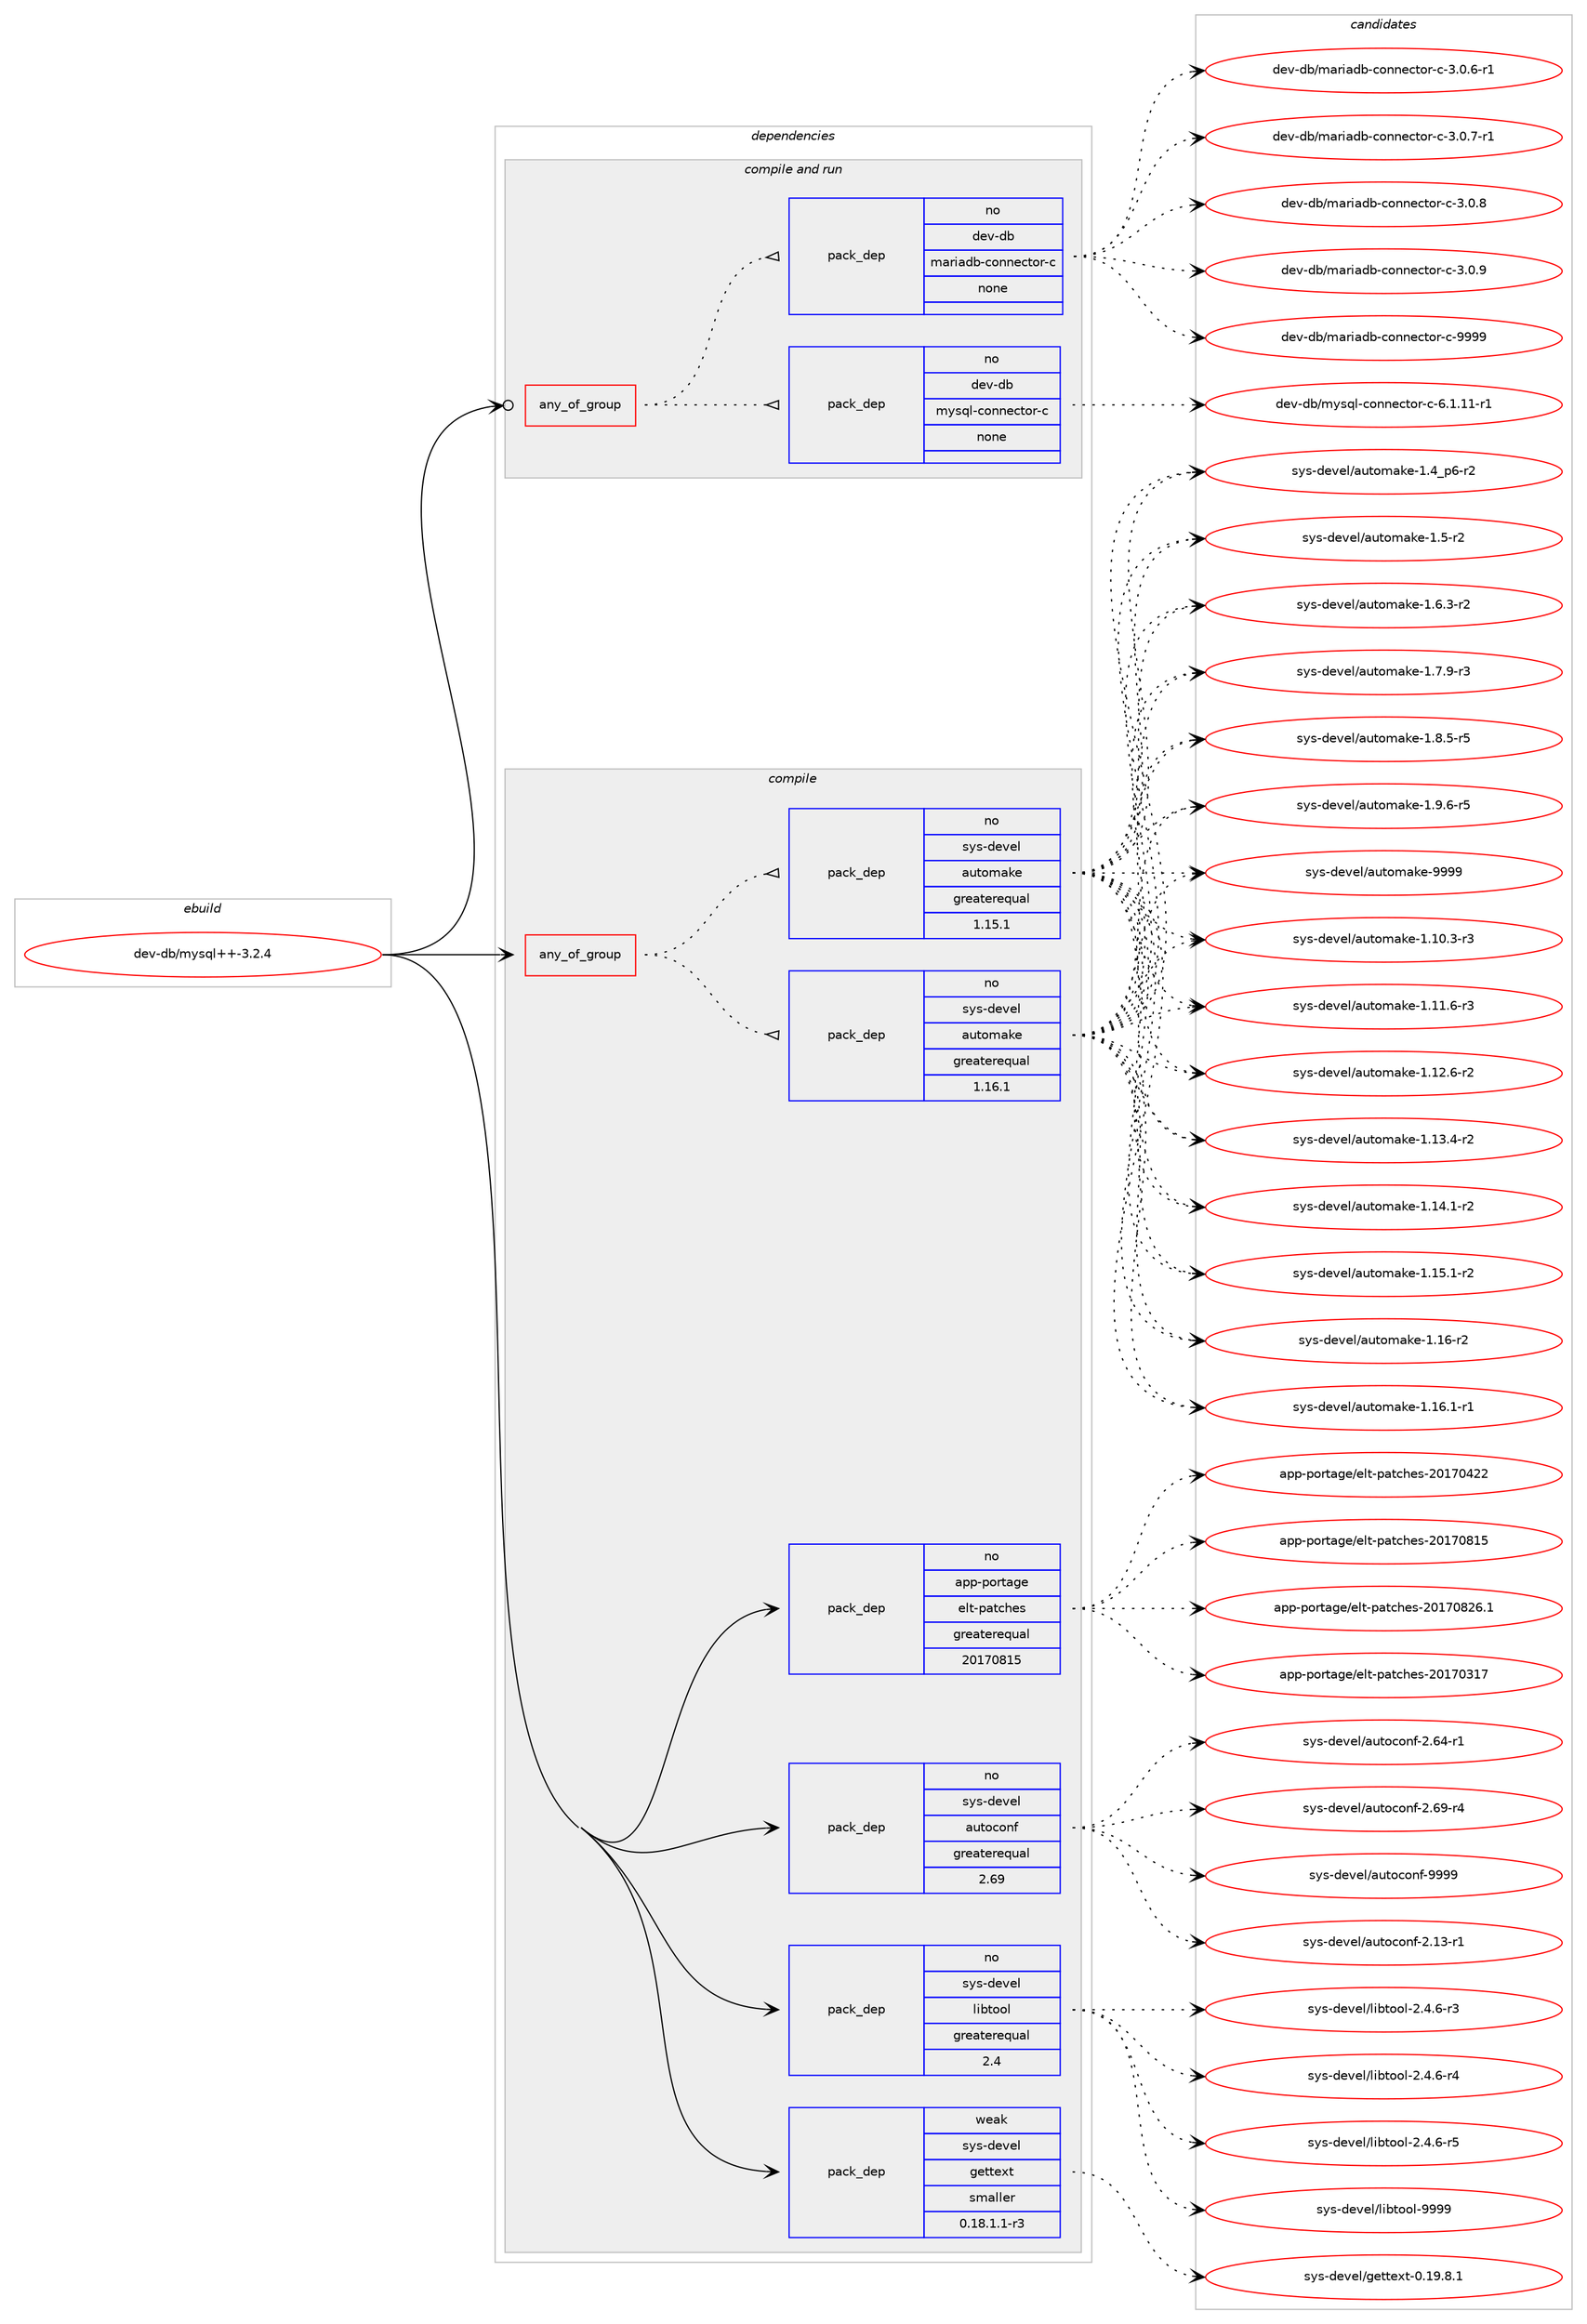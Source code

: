digraph prolog {

# *************
# Graph options
# *************

newrank=true;
concentrate=true;
compound=true;
graph [rankdir=LR,fontname=Helvetica,fontsize=10,ranksep=1.5];#, ranksep=2.5, nodesep=0.2];
edge  [arrowhead=vee];
node  [fontname=Helvetica,fontsize=10];

# **********
# The ebuild
# **********

subgraph cluster_leftcol {
color=gray;
rank=same;
label=<<i>ebuild</i>>;
id [label="dev-db/mysql++-3.2.4", color=red, width=4, href="../dev-db/mysql++-3.2.4.svg"];
}

# ****************
# The dependencies
# ****************

subgraph cluster_midcol {
color=gray;
label=<<i>dependencies</i>>;
subgraph cluster_compile {
fillcolor="#eeeeee";
style=filled;
label=<<i>compile</i>>;
subgraph any20377 {
dependency1319897 [label=<<TABLE BORDER="0" CELLBORDER="1" CELLSPACING="0" CELLPADDING="4"><TR><TD CELLPADDING="10">any_of_group</TD></TR></TABLE>>, shape=none, color=red];subgraph pack941742 {
dependency1319898 [label=<<TABLE BORDER="0" CELLBORDER="1" CELLSPACING="0" CELLPADDING="4" WIDTH="220"><TR><TD ROWSPAN="6" CELLPADDING="30">pack_dep</TD></TR><TR><TD WIDTH="110">no</TD></TR><TR><TD>sys-devel</TD></TR><TR><TD>automake</TD></TR><TR><TD>greaterequal</TD></TR><TR><TD>1.16.1</TD></TR></TABLE>>, shape=none, color=blue];
}
dependency1319897:e -> dependency1319898:w [weight=20,style="dotted",arrowhead="oinv"];
subgraph pack941743 {
dependency1319899 [label=<<TABLE BORDER="0" CELLBORDER="1" CELLSPACING="0" CELLPADDING="4" WIDTH="220"><TR><TD ROWSPAN="6" CELLPADDING="30">pack_dep</TD></TR><TR><TD WIDTH="110">no</TD></TR><TR><TD>sys-devel</TD></TR><TR><TD>automake</TD></TR><TR><TD>greaterequal</TD></TR><TR><TD>1.15.1</TD></TR></TABLE>>, shape=none, color=blue];
}
dependency1319897:e -> dependency1319899:w [weight=20,style="dotted",arrowhead="oinv"];
}
id:e -> dependency1319897:w [weight=20,style="solid",arrowhead="vee"];
subgraph pack941744 {
dependency1319900 [label=<<TABLE BORDER="0" CELLBORDER="1" CELLSPACING="0" CELLPADDING="4" WIDTH="220"><TR><TD ROWSPAN="6" CELLPADDING="30">pack_dep</TD></TR><TR><TD WIDTH="110">no</TD></TR><TR><TD>app-portage</TD></TR><TR><TD>elt-patches</TD></TR><TR><TD>greaterequal</TD></TR><TR><TD>20170815</TD></TR></TABLE>>, shape=none, color=blue];
}
id:e -> dependency1319900:w [weight=20,style="solid",arrowhead="vee"];
subgraph pack941745 {
dependency1319901 [label=<<TABLE BORDER="0" CELLBORDER="1" CELLSPACING="0" CELLPADDING="4" WIDTH="220"><TR><TD ROWSPAN="6" CELLPADDING="30">pack_dep</TD></TR><TR><TD WIDTH="110">no</TD></TR><TR><TD>sys-devel</TD></TR><TR><TD>autoconf</TD></TR><TR><TD>greaterequal</TD></TR><TR><TD>2.69</TD></TR></TABLE>>, shape=none, color=blue];
}
id:e -> dependency1319901:w [weight=20,style="solid",arrowhead="vee"];
subgraph pack941746 {
dependency1319902 [label=<<TABLE BORDER="0" CELLBORDER="1" CELLSPACING="0" CELLPADDING="4" WIDTH="220"><TR><TD ROWSPAN="6" CELLPADDING="30">pack_dep</TD></TR><TR><TD WIDTH="110">no</TD></TR><TR><TD>sys-devel</TD></TR><TR><TD>libtool</TD></TR><TR><TD>greaterequal</TD></TR><TR><TD>2.4</TD></TR></TABLE>>, shape=none, color=blue];
}
id:e -> dependency1319902:w [weight=20,style="solid",arrowhead="vee"];
subgraph pack941747 {
dependency1319903 [label=<<TABLE BORDER="0" CELLBORDER="1" CELLSPACING="0" CELLPADDING="4" WIDTH="220"><TR><TD ROWSPAN="6" CELLPADDING="30">pack_dep</TD></TR><TR><TD WIDTH="110">weak</TD></TR><TR><TD>sys-devel</TD></TR><TR><TD>gettext</TD></TR><TR><TD>smaller</TD></TR><TR><TD>0.18.1.1-r3</TD></TR></TABLE>>, shape=none, color=blue];
}
id:e -> dependency1319903:w [weight=20,style="solid",arrowhead="vee"];
}
subgraph cluster_compileandrun {
fillcolor="#eeeeee";
style=filled;
label=<<i>compile and run</i>>;
subgraph any20378 {
dependency1319904 [label=<<TABLE BORDER="0" CELLBORDER="1" CELLSPACING="0" CELLPADDING="4"><TR><TD CELLPADDING="10">any_of_group</TD></TR></TABLE>>, shape=none, color=red];subgraph pack941748 {
dependency1319905 [label=<<TABLE BORDER="0" CELLBORDER="1" CELLSPACING="0" CELLPADDING="4" WIDTH="220"><TR><TD ROWSPAN="6" CELLPADDING="30">pack_dep</TD></TR><TR><TD WIDTH="110">no</TD></TR><TR><TD>dev-db</TD></TR><TR><TD>mysql-connector-c</TD></TR><TR><TD>none</TD></TR><TR><TD></TD></TR></TABLE>>, shape=none, color=blue];
}
dependency1319904:e -> dependency1319905:w [weight=20,style="dotted",arrowhead="oinv"];
subgraph pack941749 {
dependency1319906 [label=<<TABLE BORDER="0" CELLBORDER="1" CELLSPACING="0" CELLPADDING="4" WIDTH="220"><TR><TD ROWSPAN="6" CELLPADDING="30">pack_dep</TD></TR><TR><TD WIDTH="110">no</TD></TR><TR><TD>dev-db</TD></TR><TR><TD>mariadb-connector-c</TD></TR><TR><TD>none</TD></TR><TR><TD></TD></TR></TABLE>>, shape=none, color=blue];
}
dependency1319904:e -> dependency1319906:w [weight=20,style="dotted",arrowhead="oinv"];
}
id:e -> dependency1319904:w [weight=20,style="solid",arrowhead="odotvee"];
}
subgraph cluster_run {
fillcolor="#eeeeee";
style=filled;
label=<<i>run</i>>;
}
}

# **************
# The candidates
# **************

subgraph cluster_choices {
rank=same;
color=gray;
label=<<i>candidates</i>>;

subgraph choice941742 {
color=black;
nodesep=1;
choice11512111545100101118101108479711711611110997107101454946494846514511451 [label="sys-devel/automake-1.10.3-r3", color=red, width=4,href="../sys-devel/automake-1.10.3-r3.svg"];
choice11512111545100101118101108479711711611110997107101454946494946544511451 [label="sys-devel/automake-1.11.6-r3", color=red, width=4,href="../sys-devel/automake-1.11.6-r3.svg"];
choice11512111545100101118101108479711711611110997107101454946495046544511450 [label="sys-devel/automake-1.12.6-r2", color=red, width=4,href="../sys-devel/automake-1.12.6-r2.svg"];
choice11512111545100101118101108479711711611110997107101454946495146524511450 [label="sys-devel/automake-1.13.4-r2", color=red, width=4,href="../sys-devel/automake-1.13.4-r2.svg"];
choice11512111545100101118101108479711711611110997107101454946495246494511450 [label="sys-devel/automake-1.14.1-r2", color=red, width=4,href="../sys-devel/automake-1.14.1-r2.svg"];
choice11512111545100101118101108479711711611110997107101454946495346494511450 [label="sys-devel/automake-1.15.1-r2", color=red, width=4,href="../sys-devel/automake-1.15.1-r2.svg"];
choice1151211154510010111810110847971171161111099710710145494649544511450 [label="sys-devel/automake-1.16-r2", color=red, width=4,href="../sys-devel/automake-1.16-r2.svg"];
choice11512111545100101118101108479711711611110997107101454946495446494511449 [label="sys-devel/automake-1.16.1-r1", color=red, width=4,href="../sys-devel/automake-1.16.1-r1.svg"];
choice115121115451001011181011084797117116111109971071014549465295112544511450 [label="sys-devel/automake-1.4_p6-r2", color=red, width=4,href="../sys-devel/automake-1.4_p6-r2.svg"];
choice11512111545100101118101108479711711611110997107101454946534511450 [label="sys-devel/automake-1.5-r2", color=red, width=4,href="../sys-devel/automake-1.5-r2.svg"];
choice115121115451001011181011084797117116111109971071014549465446514511450 [label="sys-devel/automake-1.6.3-r2", color=red, width=4,href="../sys-devel/automake-1.6.3-r2.svg"];
choice115121115451001011181011084797117116111109971071014549465546574511451 [label="sys-devel/automake-1.7.9-r3", color=red, width=4,href="../sys-devel/automake-1.7.9-r3.svg"];
choice115121115451001011181011084797117116111109971071014549465646534511453 [label="sys-devel/automake-1.8.5-r5", color=red, width=4,href="../sys-devel/automake-1.8.5-r5.svg"];
choice115121115451001011181011084797117116111109971071014549465746544511453 [label="sys-devel/automake-1.9.6-r5", color=red, width=4,href="../sys-devel/automake-1.9.6-r5.svg"];
choice115121115451001011181011084797117116111109971071014557575757 [label="sys-devel/automake-9999", color=red, width=4,href="../sys-devel/automake-9999.svg"];
dependency1319898:e -> choice11512111545100101118101108479711711611110997107101454946494846514511451:w [style=dotted,weight="100"];
dependency1319898:e -> choice11512111545100101118101108479711711611110997107101454946494946544511451:w [style=dotted,weight="100"];
dependency1319898:e -> choice11512111545100101118101108479711711611110997107101454946495046544511450:w [style=dotted,weight="100"];
dependency1319898:e -> choice11512111545100101118101108479711711611110997107101454946495146524511450:w [style=dotted,weight="100"];
dependency1319898:e -> choice11512111545100101118101108479711711611110997107101454946495246494511450:w [style=dotted,weight="100"];
dependency1319898:e -> choice11512111545100101118101108479711711611110997107101454946495346494511450:w [style=dotted,weight="100"];
dependency1319898:e -> choice1151211154510010111810110847971171161111099710710145494649544511450:w [style=dotted,weight="100"];
dependency1319898:e -> choice11512111545100101118101108479711711611110997107101454946495446494511449:w [style=dotted,weight="100"];
dependency1319898:e -> choice115121115451001011181011084797117116111109971071014549465295112544511450:w [style=dotted,weight="100"];
dependency1319898:e -> choice11512111545100101118101108479711711611110997107101454946534511450:w [style=dotted,weight="100"];
dependency1319898:e -> choice115121115451001011181011084797117116111109971071014549465446514511450:w [style=dotted,weight="100"];
dependency1319898:e -> choice115121115451001011181011084797117116111109971071014549465546574511451:w [style=dotted,weight="100"];
dependency1319898:e -> choice115121115451001011181011084797117116111109971071014549465646534511453:w [style=dotted,weight="100"];
dependency1319898:e -> choice115121115451001011181011084797117116111109971071014549465746544511453:w [style=dotted,weight="100"];
dependency1319898:e -> choice115121115451001011181011084797117116111109971071014557575757:w [style=dotted,weight="100"];
}
subgraph choice941743 {
color=black;
nodesep=1;
choice11512111545100101118101108479711711611110997107101454946494846514511451 [label="sys-devel/automake-1.10.3-r3", color=red, width=4,href="../sys-devel/automake-1.10.3-r3.svg"];
choice11512111545100101118101108479711711611110997107101454946494946544511451 [label="sys-devel/automake-1.11.6-r3", color=red, width=4,href="../sys-devel/automake-1.11.6-r3.svg"];
choice11512111545100101118101108479711711611110997107101454946495046544511450 [label="sys-devel/automake-1.12.6-r2", color=red, width=4,href="../sys-devel/automake-1.12.6-r2.svg"];
choice11512111545100101118101108479711711611110997107101454946495146524511450 [label="sys-devel/automake-1.13.4-r2", color=red, width=4,href="../sys-devel/automake-1.13.4-r2.svg"];
choice11512111545100101118101108479711711611110997107101454946495246494511450 [label="sys-devel/automake-1.14.1-r2", color=red, width=4,href="../sys-devel/automake-1.14.1-r2.svg"];
choice11512111545100101118101108479711711611110997107101454946495346494511450 [label="sys-devel/automake-1.15.1-r2", color=red, width=4,href="../sys-devel/automake-1.15.1-r2.svg"];
choice1151211154510010111810110847971171161111099710710145494649544511450 [label="sys-devel/automake-1.16-r2", color=red, width=4,href="../sys-devel/automake-1.16-r2.svg"];
choice11512111545100101118101108479711711611110997107101454946495446494511449 [label="sys-devel/automake-1.16.1-r1", color=red, width=4,href="../sys-devel/automake-1.16.1-r1.svg"];
choice115121115451001011181011084797117116111109971071014549465295112544511450 [label="sys-devel/automake-1.4_p6-r2", color=red, width=4,href="../sys-devel/automake-1.4_p6-r2.svg"];
choice11512111545100101118101108479711711611110997107101454946534511450 [label="sys-devel/automake-1.5-r2", color=red, width=4,href="../sys-devel/automake-1.5-r2.svg"];
choice115121115451001011181011084797117116111109971071014549465446514511450 [label="sys-devel/automake-1.6.3-r2", color=red, width=4,href="../sys-devel/automake-1.6.3-r2.svg"];
choice115121115451001011181011084797117116111109971071014549465546574511451 [label="sys-devel/automake-1.7.9-r3", color=red, width=4,href="../sys-devel/automake-1.7.9-r3.svg"];
choice115121115451001011181011084797117116111109971071014549465646534511453 [label="sys-devel/automake-1.8.5-r5", color=red, width=4,href="../sys-devel/automake-1.8.5-r5.svg"];
choice115121115451001011181011084797117116111109971071014549465746544511453 [label="sys-devel/automake-1.9.6-r5", color=red, width=4,href="../sys-devel/automake-1.9.6-r5.svg"];
choice115121115451001011181011084797117116111109971071014557575757 [label="sys-devel/automake-9999", color=red, width=4,href="../sys-devel/automake-9999.svg"];
dependency1319899:e -> choice11512111545100101118101108479711711611110997107101454946494846514511451:w [style=dotted,weight="100"];
dependency1319899:e -> choice11512111545100101118101108479711711611110997107101454946494946544511451:w [style=dotted,weight="100"];
dependency1319899:e -> choice11512111545100101118101108479711711611110997107101454946495046544511450:w [style=dotted,weight="100"];
dependency1319899:e -> choice11512111545100101118101108479711711611110997107101454946495146524511450:w [style=dotted,weight="100"];
dependency1319899:e -> choice11512111545100101118101108479711711611110997107101454946495246494511450:w [style=dotted,weight="100"];
dependency1319899:e -> choice11512111545100101118101108479711711611110997107101454946495346494511450:w [style=dotted,weight="100"];
dependency1319899:e -> choice1151211154510010111810110847971171161111099710710145494649544511450:w [style=dotted,weight="100"];
dependency1319899:e -> choice11512111545100101118101108479711711611110997107101454946495446494511449:w [style=dotted,weight="100"];
dependency1319899:e -> choice115121115451001011181011084797117116111109971071014549465295112544511450:w [style=dotted,weight="100"];
dependency1319899:e -> choice11512111545100101118101108479711711611110997107101454946534511450:w [style=dotted,weight="100"];
dependency1319899:e -> choice115121115451001011181011084797117116111109971071014549465446514511450:w [style=dotted,weight="100"];
dependency1319899:e -> choice115121115451001011181011084797117116111109971071014549465546574511451:w [style=dotted,weight="100"];
dependency1319899:e -> choice115121115451001011181011084797117116111109971071014549465646534511453:w [style=dotted,weight="100"];
dependency1319899:e -> choice115121115451001011181011084797117116111109971071014549465746544511453:w [style=dotted,weight="100"];
dependency1319899:e -> choice115121115451001011181011084797117116111109971071014557575757:w [style=dotted,weight="100"];
}
subgraph choice941744 {
color=black;
nodesep=1;
choice97112112451121111141169710310147101108116451129711699104101115455048495548514955 [label="app-portage/elt-patches-20170317", color=red, width=4,href="../app-portage/elt-patches-20170317.svg"];
choice97112112451121111141169710310147101108116451129711699104101115455048495548525050 [label="app-portage/elt-patches-20170422", color=red, width=4,href="../app-portage/elt-patches-20170422.svg"];
choice97112112451121111141169710310147101108116451129711699104101115455048495548564953 [label="app-portage/elt-patches-20170815", color=red, width=4,href="../app-portage/elt-patches-20170815.svg"];
choice971121124511211111411697103101471011081164511297116991041011154550484955485650544649 [label="app-portage/elt-patches-20170826.1", color=red, width=4,href="../app-portage/elt-patches-20170826.1.svg"];
dependency1319900:e -> choice97112112451121111141169710310147101108116451129711699104101115455048495548514955:w [style=dotted,weight="100"];
dependency1319900:e -> choice97112112451121111141169710310147101108116451129711699104101115455048495548525050:w [style=dotted,weight="100"];
dependency1319900:e -> choice97112112451121111141169710310147101108116451129711699104101115455048495548564953:w [style=dotted,weight="100"];
dependency1319900:e -> choice971121124511211111411697103101471011081164511297116991041011154550484955485650544649:w [style=dotted,weight="100"];
}
subgraph choice941745 {
color=black;
nodesep=1;
choice1151211154510010111810110847971171161119911111010245504649514511449 [label="sys-devel/autoconf-2.13-r1", color=red, width=4,href="../sys-devel/autoconf-2.13-r1.svg"];
choice1151211154510010111810110847971171161119911111010245504654524511449 [label="sys-devel/autoconf-2.64-r1", color=red, width=4,href="../sys-devel/autoconf-2.64-r1.svg"];
choice1151211154510010111810110847971171161119911111010245504654574511452 [label="sys-devel/autoconf-2.69-r4", color=red, width=4,href="../sys-devel/autoconf-2.69-r4.svg"];
choice115121115451001011181011084797117116111991111101024557575757 [label="sys-devel/autoconf-9999", color=red, width=4,href="../sys-devel/autoconf-9999.svg"];
dependency1319901:e -> choice1151211154510010111810110847971171161119911111010245504649514511449:w [style=dotted,weight="100"];
dependency1319901:e -> choice1151211154510010111810110847971171161119911111010245504654524511449:w [style=dotted,weight="100"];
dependency1319901:e -> choice1151211154510010111810110847971171161119911111010245504654574511452:w [style=dotted,weight="100"];
dependency1319901:e -> choice115121115451001011181011084797117116111991111101024557575757:w [style=dotted,weight="100"];
}
subgraph choice941746 {
color=black;
nodesep=1;
choice1151211154510010111810110847108105981161111111084550465246544511451 [label="sys-devel/libtool-2.4.6-r3", color=red, width=4,href="../sys-devel/libtool-2.4.6-r3.svg"];
choice1151211154510010111810110847108105981161111111084550465246544511452 [label="sys-devel/libtool-2.4.6-r4", color=red, width=4,href="../sys-devel/libtool-2.4.6-r4.svg"];
choice1151211154510010111810110847108105981161111111084550465246544511453 [label="sys-devel/libtool-2.4.6-r5", color=red, width=4,href="../sys-devel/libtool-2.4.6-r5.svg"];
choice1151211154510010111810110847108105981161111111084557575757 [label="sys-devel/libtool-9999", color=red, width=4,href="../sys-devel/libtool-9999.svg"];
dependency1319902:e -> choice1151211154510010111810110847108105981161111111084550465246544511451:w [style=dotted,weight="100"];
dependency1319902:e -> choice1151211154510010111810110847108105981161111111084550465246544511452:w [style=dotted,weight="100"];
dependency1319902:e -> choice1151211154510010111810110847108105981161111111084550465246544511453:w [style=dotted,weight="100"];
dependency1319902:e -> choice1151211154510010111810110847108105981161111111084557575757:w [style=dotted,weight="100"];
}
subgraph choice941747 {
color=black;
nodesep=1;
choice1151211154510010111810110847103101116116101120116454846495746564649 [label="sys-devel/gettext-0.19.8.1", color=red, width=4,href="../sys-devel/gettext-0.19.8.1.svg"];
dependency1319903:e -> choice1151211154510010111810110847103101116116101120116454846495746564649:w [style=dotted,weight="100"];
}
subgraph choice941748 {
color=black;
nodesep=1;
choice1001011184510098471091211151131084599111110110101991161111144599455446494649494511449 [label="dev-db/mysql-connector-c-6.1.11-r1", color=red, width=4,href="../dev-db/mysql-connector-c-6.1.11-r1.svg"];
dependency1319905:e -> choice1001011184510098471091211151131084599111110110101991161111144599455446494649494511449:w [style=dotted,weight="100"];
}
subgraph choice941749 {
color=black;
nodesep=1;
choice10010111845100984710997114105971009845991111101101019911611111445994551464846544511449 [label="dev-db/mariadb-connector-c-3.0.6-r1", color=red, width=4,href="../dev-db/mariadb-connector-c-3.0.6-r1.svg"];
choice10010111845100984710997114105971009845991111101101019911611111445994551464846554511449 [label="dev-db/mariadb-connector-c-3.0.7-r1", color=red, width=4,href="../dev-db/mariadb-connector-c-3.0.7-r1.svg"];
choice1001011184510098471099711410597100984599111110110101991161111144599455146484656 [label="dev-db/mariadb-connector-c-3.0.8", color=red, width=4,href="../dev-db/mariadb-connector-c-3.0.8.svg"];
choice1001011184510098471099711410597100984599111110110101991161111144599455146484657 [label="dev-db/mariadb-connector-c-3.0.9", color=red, width=4,href="../dev-db/mariadb-connector-c-3.0.9.svg"];
choice10010111845100984710997114105971009845991111101101019911611111445994557575757 [label="dev-db/mariadb-connector-c-9999", color=red, width=4,href="../dev-db/mariadb-connector-c-9999.svg"];
dependency1319906:e -> choice10010111845100984710997114105971009845991111101101019911611111445994551464846544511449:w [style=dotted,weight="100"];
dependency1319906:e -> choice10010111845100984710997114105971009845991111101101019911611111445994551464846554511449:w [style=dotted,weight="100"];
dependency1319906:e -> choice1001011184510098471099711410597100984599111110110101991161111144599455146484656:w [style=dotted,weight="100"];
dependency1319906:e -> choice1001011184510098471099711410597100984599111110110101991161111144599455146484657:w [style=dotted,weight="100"];
dependency1319906:e -> choice10010111845100984710997114105971009845991111101101019911611111445994557575757:w [style=dotted,weight="100"];
}
}

}
